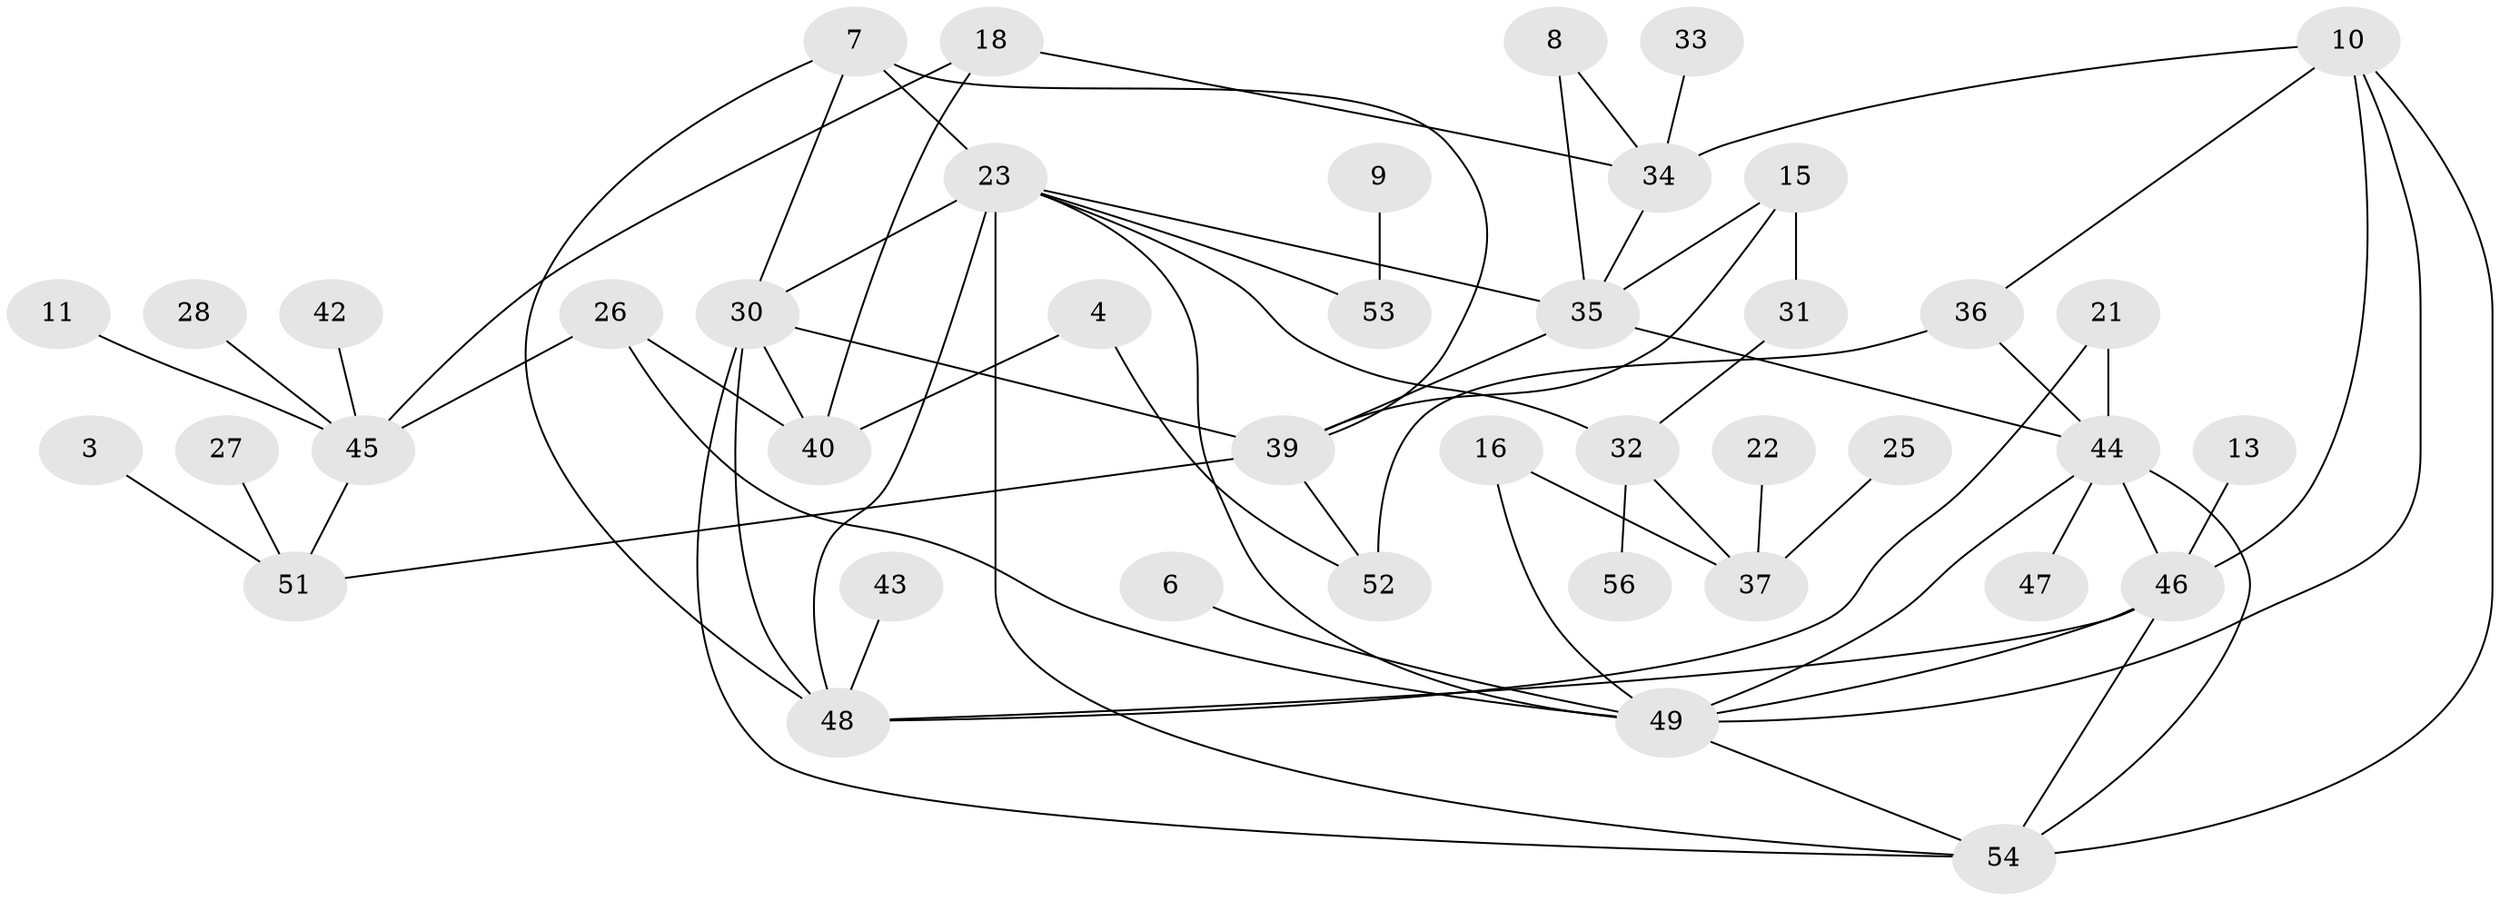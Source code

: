 // original degree distribution, {1: 0.23214285714285715, 2: 0.2857142857142857, 0: 0.10714285714285714, 4: 0.05357142857142857, 3: 0.21428571428571427, 5: 0.0625, 6: 0.03571428571428571, 9: 0.008928571428571428}
// Generated by graph-tools (version 1.1) at 2025/25/03/09/25 03:25:14]
// undirected, 42 vertices, 68 edges
graph export_dot {
graph [start="1"]
  node [color=gray90,style=filled];
  3;
  4;
  6;
  7;
  8;
  9;
  10;
  11;
  13;
  15;
  16;
  18;
  21;
  22;
  23;
  25;
  26;
  27;
  28;
  30;
  31;
  32;
  33;
  34;
  35;
  36;
  37;
  39;
  40;
  42;
  43;
  44;
  45;
  46;
  47;
  48;
  49;
  51;
  52;
  53;
  54;
  56;
  3 -- 51 [weight=1.0];
  4 -- 40 [weight=1.0];
  4 -- 52 [weight=1.0];
  6 -- 49 [weight=1.0];
  7 -- 23 [weight=2.0];
  7 -- 30 [weight=1.0];
  7 -- 39 [weight=1.0];
  7 -- 48 [weight=1.0];
  8 -- 34 [weight=1.0];
  8 -- 35 [weight=1.0];
  9 -- 53 [weight=1.0];
  10 -- 34 [weight=1.0];
  10 -- 36 [weight=1.0];
  10 -- 46 [weight=1.0];
  10 -- 49 [weight=1.0];
  10 -- 54 [weight=1.0];
  11 -- 45 [weight=1.0];
  13 -- 46 [weight=1.0];
  15 -- 31 [weight=1.0];
  15 -- 35 [weight=1.0];
  15 -- 39 [weight=1.0];
  16 -- 37 [weight=1.0];
  16 -- 49 [weight=1.0];
  18 -- 34 [weight=1.0];
  18 -- 40 [weight=1.0];
  18 -- 45 [weight=1.0];
  21 -- 44 [weight=1.0];
  21 -- 48 [weight=1.0];
  22 -- 37 [weight=1.0];
  23 -- 30 [weight=1.0];
  23 -- 32 [weight=1.0];
  23 -- 35 [weight=1.0];
  23 -- 48 [weight=1.0];
  23 -- 49 [weight=1.0];
  23 -- 53 [weight=1.0];
  23 -- 54 [weight=1.0];
  25 -- 37 [weight=1.0];
  26 -- 40 [weight=1.0];
  26 -- 45 [weight=1.0];
  26 -- 49 [weight=1.0];
  27 -- 51 [weight=1.0];
  28 -- 45 [weight=1.0];
  30 -- 39 [weight=1.0];
  30 -- 40 [weight=1.0];
  30 -- 48 [weight=1.0];
  30 -- 54 [weight=1.0];
  31 -- 32 [weight=1.0];
  32 -- 37 [weight=1.0];
  32 -- 56 [weight=1.0];
  33 -- 34 [weight=1.0];
  34 -- 35 [weight=1.0];
  35 -- 39 [weight=1.0];
  35 -- 44 [weight=1.0];
  36 -- 44 [weight=1.0];
  36 -- 52 [weight=1.0];
  39 -- 51 [weight=1.0];
  39 -- 52 [weight=1.0];
  42 -- 45 [weight=1.0];
  43 -- 48 [weight=1.0];
  44 -- 46 [weight=2.0];
  44 -- 47 [weight=1.0];
  44 -- 49 [weight=1.0];
  44 -- 54 [weight=1.0];
  45 -- 51 [weight=1.0];
  46 -- 48 [weight=1.0];
  46 -- 49 [weight=1.0];
  46 -- 54 [weight=1.0];
  49 -- 54 [weight=1.0];
}
